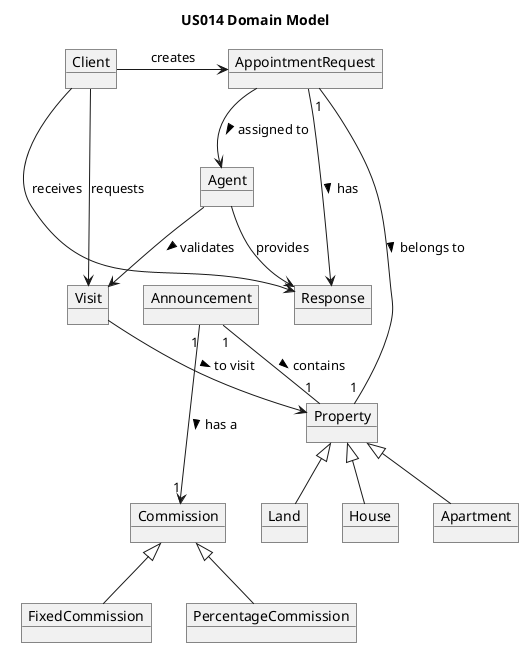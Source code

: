 @startuml
skinparam monochrome true
        skinparam packageStyle rectangle
        skinparam shadowing false

        'left to right direction

        skinparam classAttributeIconSize 0

        hide circle
        hide methods

        title US014 Domain Model

        object Client {
        }

        object AppointmentRequest {
        }

        object Property {
        }

        object House {
        }

        object Apartment {
        }

        object Land {
        }

        object Agent {
        }

        object Visit {
        }

        object Announcement {
        }

        object Commission {
        }

        object FixedCommission {
        }

        object PercentageCommission {
        }

        object Response {
        }

        Client -> AppointmentRequest: creates
        AppointmentRequest "1" -- "1" Property: belongs to >
        Property <|-- House
        Property <|-- Apartment
        Property <|-- Land
        AppointmentRequest --> Agent: assigned to >

        Client --> Response: receives
        AppointmentRequest --> Response: has >
        Agent --> Response: provides

        Client -> Visit: requests
        Visit --> Property: to visit >
        Agent --> Visit: validates >

        Announcement "1" -- "1" Property: contains >
        Announcement "1" ---> "1" Commission: has a >

        Commission <|-- FixedCommission
        Commission <|-- PercentageCommission

@enduml
